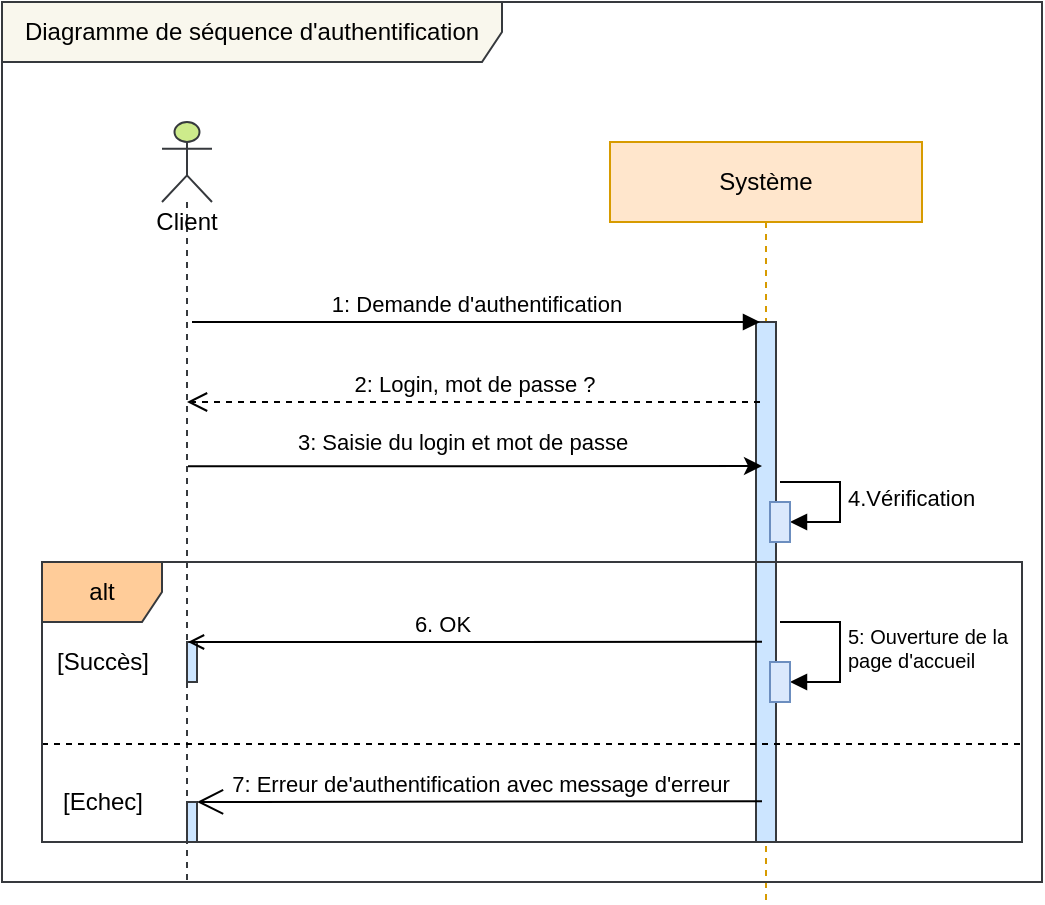 <mxfile version="24.7.14">
  <diagram id="XXXXXXXXXX" name="Page-1">
    <mxGraphModel dx="774" dy="442" grid="1" gridSize="10" guides="1" tooltips="1" connect="1" arrows="1" fold="1" page="1" pageScale="1" pageWidth="827" pageHeight="1169" math="0" shadow="0">
      <root>
        <mxCell id="0" />
        <mxCell id="1" parent="0" />
        <mxCell id="CrJLwa9doVrwn5sshVww-13" value="Client" style="shape=umlLifeline;participant=umlActor;perimeter=lifelinePerimeter;whiteSpace=wrap;html=1;container=1;collapsible=0;recursiveResize=0;verticalAlign=top;spacingTop=36;outlineConnect=0;fillColor=#cdeb8b;strokeColor=#36393d;" parent="1" vertex="1">
          <mxGeometry x="620" y="100" width="25" height="380" as="geometry" />
        </mxCell>
        <mxCell id="CrJLwa9doVrwn5sshVww-15" value="" style="html=1;points=[[0,0,0,0,5],[0,1,0,0,-5],[1,0,0,0,5],[1,1,0,0,-5]];perimeter=orthogonalPerimeter;outlineConnect=0;targetShapes=umlLifeline;portConstraint=eastwest;newEdgeStyle={&quot;curved&quot;:0,&quot;rounded&quot;:0};fillColor=#cce5ff;strokeColor=#36393d;" parent="CrJLwa9doVrwn5sshVww-13" vertex="1">
          <mxGeometry x="12.5" y="260" width="5" height="20" as="geometry" />
        </mxCell>
        <mxCell id="CrJLwa9doVrwn5sshVww-37" value="" style="html=1;points=[[0,0,0,0,5],[0,1,0,0,-5],[1,0,0,0,5],[1,1,0,0,-5]];perimeter=orthogonalPerimeter;outlineConnect=0;targetShapes=umlLifeline;portConstraint=eastwest;newEdgeStyle={&quot;curved&quot;:0,&quot;rounded&quot;:0};fillColor=#cce5ff;strokeColor=#36393d;" parent="CrJLwa9doVrwn5sshVww-13" vertex="1">
          <mxGeometry x="12.5" y="340" width="5" height="20" as="geometry" />
        </mxCell>
        <mxCell id="CrJLwa9doVrwn5sshVww-16" value="Système" style="shape=umlLifeline;perimeter=lifelinePerimeter;whiteSpace=wrap;html=1;container=1;collapsible=0;recursiveResize=0;outlineConnect=0;fillColor=#ffe6cc;strokeColor=#d79b00;" parent="1" vertex="1">
          <mxGeometry x="844" y="110" width="156" height="380" as="geometry" />
        </mxCell>
        <mxCell id="CrJLwa9doVrwn5sshVww-17" value="" style="html=1;points=[[0,0,0,0,5],[0,1,0,0,-5],[1,0,0,0,5],[1,1,0,0,-5]];perimeter=orthogonalPerimeter;outlineConnect=0;targetShapes=umlLifeline;portConstraint=eastwest;newEdgeStyle={&quot;curved&quot;:0,&quot;rounded&quot;:0};fillColor=#cce5ff;strokeColor=#36393d;" parent="CrJLwa9doVrwn5sshVww-16" vertex="1">
          <mxGeometry x="73" y="90" width="10" height="260" as="geometry" />
        </mxCell>
        <mxCell id="CrJLwa9doVrwn5sshVww-33" value="1: Demande d&#39;authentification" style="html=1;verticalAlign=bottom;endArrow=block;" parent="CrJLwa9doVrwn5sshVww-16" edge="1">
          <mxGeometry width="80" relative="1" as="geometry">
            <mxPoint x="-209" y="90" as="sourcePoint" />
            <mxPoint x="75" y="90" as="targetPoint" />
            <Array as="points">
              <mxPoint x="-65" y="90" />
            </Array>
          </mxGeometry>
        </mxCell>
        <mxCell id="CrJLwa9doVrwn5sshVww-34" value="2: Login, mot de passe ?" style="html=1;verticalAlign=bottom;endArrow=open;dashed=1;endSize=8;" parent="CrJLwa9doVrwn5sshVww-16" target="CrJLwa9doVrwn5sshVww-13" edge="1">
          <mxGeometry relative="1" as="geometry">
            <mxPoint x="75" y="130" as="sourcePoint" />
            <mxPoint x="-185" y="130" as="targetPoint" />
            <Array as="points">
              <mxPoint x="-65" y="130" />
            </Array>
          </mxGeometry>
        </mxCell>
        <mxCell id="CrJLwa9doVrwn5sshVww-24" value="&lt;div style=&quot;font-size: 10px;&quot;&gt;&lt;font style=&quot;font-size: 10px;&quot;&gt;5: Ouverture de la&amp;nbsp;&lt;/font&gt;&lt;/div&gt;&lt;div style=&quot;font-size: 10px;&quot;&gt;&lt;font style=&quot;font-size: 10px;&quot;&gt;page d&#39;accueil&lt;/font&gt;&lt;/div&gt;" style="html=1;align=left;spacingLeft=2;endArrow=block;rounded=0;edgeStyle=orthogonalEdgeStyle;curved=0;rounded=0;" parent="CrJLwa9doVrwn5sshVww-16" target="CrJLwa9doVrwn5sshVww-49" edge="1">
          <mxGeometry relative="1" as="geometry">
            <mxPoint x="85" y="240" as="sourcePoint" />
            <Array as="points">
              <mxPoint x="115" y="270" />
            </Array>
            <mxPoint x="90" y="270" as="targetPoint" />
          </mxGeometry>
        </mxCell>
        <mxCell id="CrJLwa9doVrwn5sshVww-49" value="" style="html=1;points=[[0,0,0,0,5],[0,1,0,0,-5],[1,0,0,0,5],[1,1,0,0,-5]];perimeter=orthogonalPerimeter;outlineConnect=0;targetShapes=umlLifeline;portConstraint=eastwest;newEdgeStyle={&quot;curved&quot;:0,&quot;rounded&quot;:0};fillColor=#dae8fc;strokeColor=#6c8ebf;" parent="CrJLwa9doVrwn5sshVww-16" vertex="1">
          <mxGeometry x="80" y="260" width="10" height="20" as="geometry" />
        </mxCell>
        <mxCell id="CrJLwa9doVrwn5sshVww-58" value="4.Vérification" style="html=1;align=left;spacingLeft=2;endArrow=block;rounded=0;edgeStyle=orthogonalEdgeStyle;curved=0;rounded=0;" parent="CrJLwa9doVrwn5sshVww-16" target="CrJLwa9doVrwn5sshVww-59" edge="1">
          <mxGeometry relative="1" as="geometry">
            <mxPoint x="85" y="170" as="sourcePoint" />
            <Array as="points">
              <mxPoint x="115" y="170" />
              <mxPoint x="115" y="190" />
            </Array>
            <mxPoint x="90" y="200" as="targetPoint" />
          </mxGeometry>
        </mxCell>
        <mxCell id="CrJLwa9doVrwn5sshVww-59" value="" style="html=1;points=[[0,0,0,0,5],[0,1,0,0,-5],[1,0,0,0,5],[1,1,0,0,-5]];perimeter=orthogonalPerimeter;outlineConnect=0;targetShapes=umlLifeline;portConstraint=eastwest;newEdgeStyle={&quot;curved&quot;:0,&quot;rounded&quot;:0};fillColor=#dae8fc;strokeColor=#6c8ebf;" parent="CrJLwa9doVrwn5sshVww-16" vertex="1">
          <mxGeometry x="80" y="180" width="10" height="20" as="geometry" />
        </mxCell>
        <mxCell id="CrJLwa9doVrwn5sshVww-21" value="[Succès]" style="text;html=1;align=center;verticalAlign=middle;resizable=0;points=[];autosize=1;strokeColor=none;" parent="1" vertex="1">
          <mxGeometry x="560" y="360" width="60" height="20" as="geometry" />
        </mxCell>
        <mxCell id="CrJLwa9doVrwn5sshVww-22" value="6. OK" style="html=1;verticalAlign=bottom;endArrow=open;endSize=8;" parent="1" edge="1">
          <mxGeometry x="-1" y="-135" relative="1" as="geometry">
            <mxPoint x="634.429" y="310" as="sourcePoint" />
            <mxPoint x="634.429" y="309.66" as="targetPoint" />
            <Array as="points" />
            <mxPoint x="-9" y="50" as="offset" />
          </mxGeometry>
        </mxCell>
        <mxCell id="CrJLwa9doVrwn5sshVww-23" value="[Echec]" style="text;html=1;align=center;verticalAlign=middle;resizable=0;points=[];autosize=1;strokeColor=none;" parent="1" vertex="1">
          <mxGeometry x="560" y="430" width="60" height="20" as="geometry" />
        </mxCell>
        <mxCell id="CrJLwa9doVrwn5sshVww-28" value="" style="line;strokeWidth=1;fillColor=none;align=left;verticalAlign=middle;spacingTop=-1;spacingLeft=3;spacingRight=3;rotatable=0;labelPosition=right;points=[];portConstraint=eastwest;strokeColor=inherit;dashed=1;" parent="1" vertex="1">
          <mxGeometry x="560" y="407" width="490" height="8" as="geometry" />
        </mxCell>
        <mxCell id="CrJLwa9doVrwn5sshVww-40" value="" style="endArrow=open;html=1;rounded=0;entryX=0;entryY=0;entryDx=0;entryDy=5;entryPerimeter=0;exitX=0.3;exitY=0.615;exitDx=0;exitDy=0;exitPerimeter=0;endFill=0;" parent="1" source="CrJLwa9doVrwn5sshVww-17" edge="1">
          <mxGeometry width="50" height="50" relative="1" as="geometry">
            <mxPoint x="910" y="360" as="sourcePoint" />
            <mxPoint x="633" y="360" as="targetPoint" />
          </mxGeometry>
        </mxCell>
        <mxCell id="CrJLwa9doVrwn5sshVww-41" value="" style="endArrow=none;html=1;rounded=0;entryX=0;entryY=0;entryDx=0;entryDy=5;entryPerimeter=0;endFill=0;startArrow=classic;startFill=1;" parent="1" edge="1">
          <mxGeometry width="50" height="50" relative="1" as="geometry">
            <mxPoint x="920" y="272" as="sourcePoint" />
            <mxPoint x="633" y="272.16" as="targetPoint" />
          </mxGeometry>
        </mxCell>
        <mxCell id="CrJLwa9doVrwn5sshVww-42" value="&lt;div&gt;3: Saisie du login et mot de passe &lt;/div&gt;" style="edgeLabel;html=1;align=center;verticalAlign=middle;resizable=0;points=[];" parent="CrJLwa9doVrwn5sshVww-41" vertex="1" connectable="0">
          <mxGeometry x="0.279" relative="1" as="geometry">
            <mxPoint x="33" y="-12" as="offset" />
          </mxGeometry>
        </mxCell>
        <mxCell id="CrJLwa9doVrwn5sshVww-30" value="alt" style="shape=umlFrame;whiteSpace=wrap;html=1;fillColor=#ffcc99;strokeColor=#36393d;" parent="1" vertex="1">
          <mxGeometry x="560" y="320" width="490" height="140" as="geometry" />
        </mxCell>
        <mxCell id="CrJLwa9doVrwn5sshVww-29" value="7: Erreur de&#39;authentification avec message d&#39;erreur" style="html=1;verticalAlign=bottom;endArrow=open;endSize=11;startSize=0;jumpSize=14;" parent="1" target="CrJLwa9doVrwn5sshVww-37" edge="1">
          <mxGeometry relative="1" as="geometry">
            <mxPoint x="920" y="439.66" as="sourcePoint" />
            <mxPoint x="645" y="439.66" as="targetPoint" />
            <Array as="points" />
          </mxGeometry>
        </mxCell>
        <mxCell id="hnTaO64-f87TsUr4Bj7V-1" value="Diagramme de séquence d&#39;authentification" style="shape=umlFrame;whiteSpace=wrap;html=1;pointerEvents=0;width=250;height=30;fillColor=#f9f7ed;strokeColor=#36393d;" vertex="1" parent="1">
          <mxGeometry x="540" y="40" width="520" height="440" as="geometry" />
        </mxCell>
      </root>
    </mxGraphModel>
  </diagram>
</mxfile>
